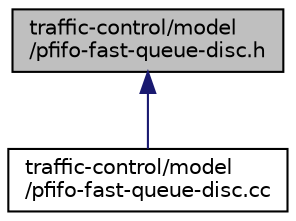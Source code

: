 digraph "traffic-control/model/pfifo-fast-queue-disc.h"
{
  edge [fontname="Helvetica",fontsize="10",labelfontname="Helvetica",labelfontsize="10"];
  node [fontname="Helvetica",fontsize="10",shape=record];
  Node1 [label="traffic-control/model\l/pfifo-fast-queue-disc.h",height=0.2,width=0.4,color="black", fillcolor="grey75", style="filled", fontcolor="black"];
  Node1 -> Node2 [dir="back",color="midnightblue",fontsize="10",style="solid"];
  Node2 [label="traffic-control/model\l/pfifo-fast-queue-disc.cc",height=0.2,width=0.4,color="black", fillcolor="white", style="filled",URL="$d4/d07/pfifo-fast-queue-disc_8cc.html"];
}
